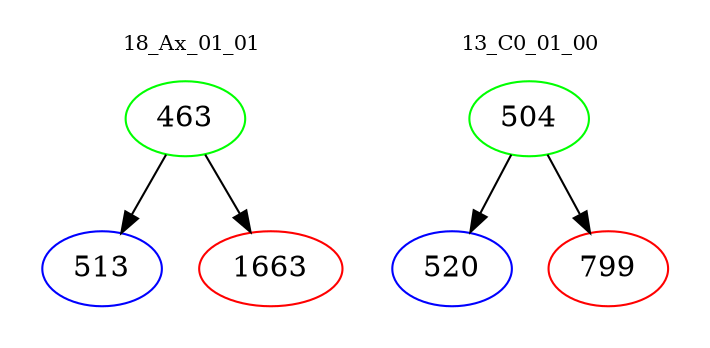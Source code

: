 digraph{
subgraph cluster_0 {
color = white
label = "18_Ax_01_01";
fontsize=10;
T0_463 [label="463", color="green"]
T0_463 -> T0_513 [color="black"]
T0_513 [label="513", color="blue"]
T0_463 -> T0_1663 [color="black"]
T0_1663 [label="1663", color="red"]
}
subgraph cluster_1 {
color = white
label = "13_C0_01_00";
fontsize=10;
T1_504 [label="504", color="green"]
T1_504 -> T1_520 [color="black"]
T1_520 [label="520", color="blue"]
T1_504 -> T1_799 [color="black"]
T1_799 [label="799", color="red"]
}
}
